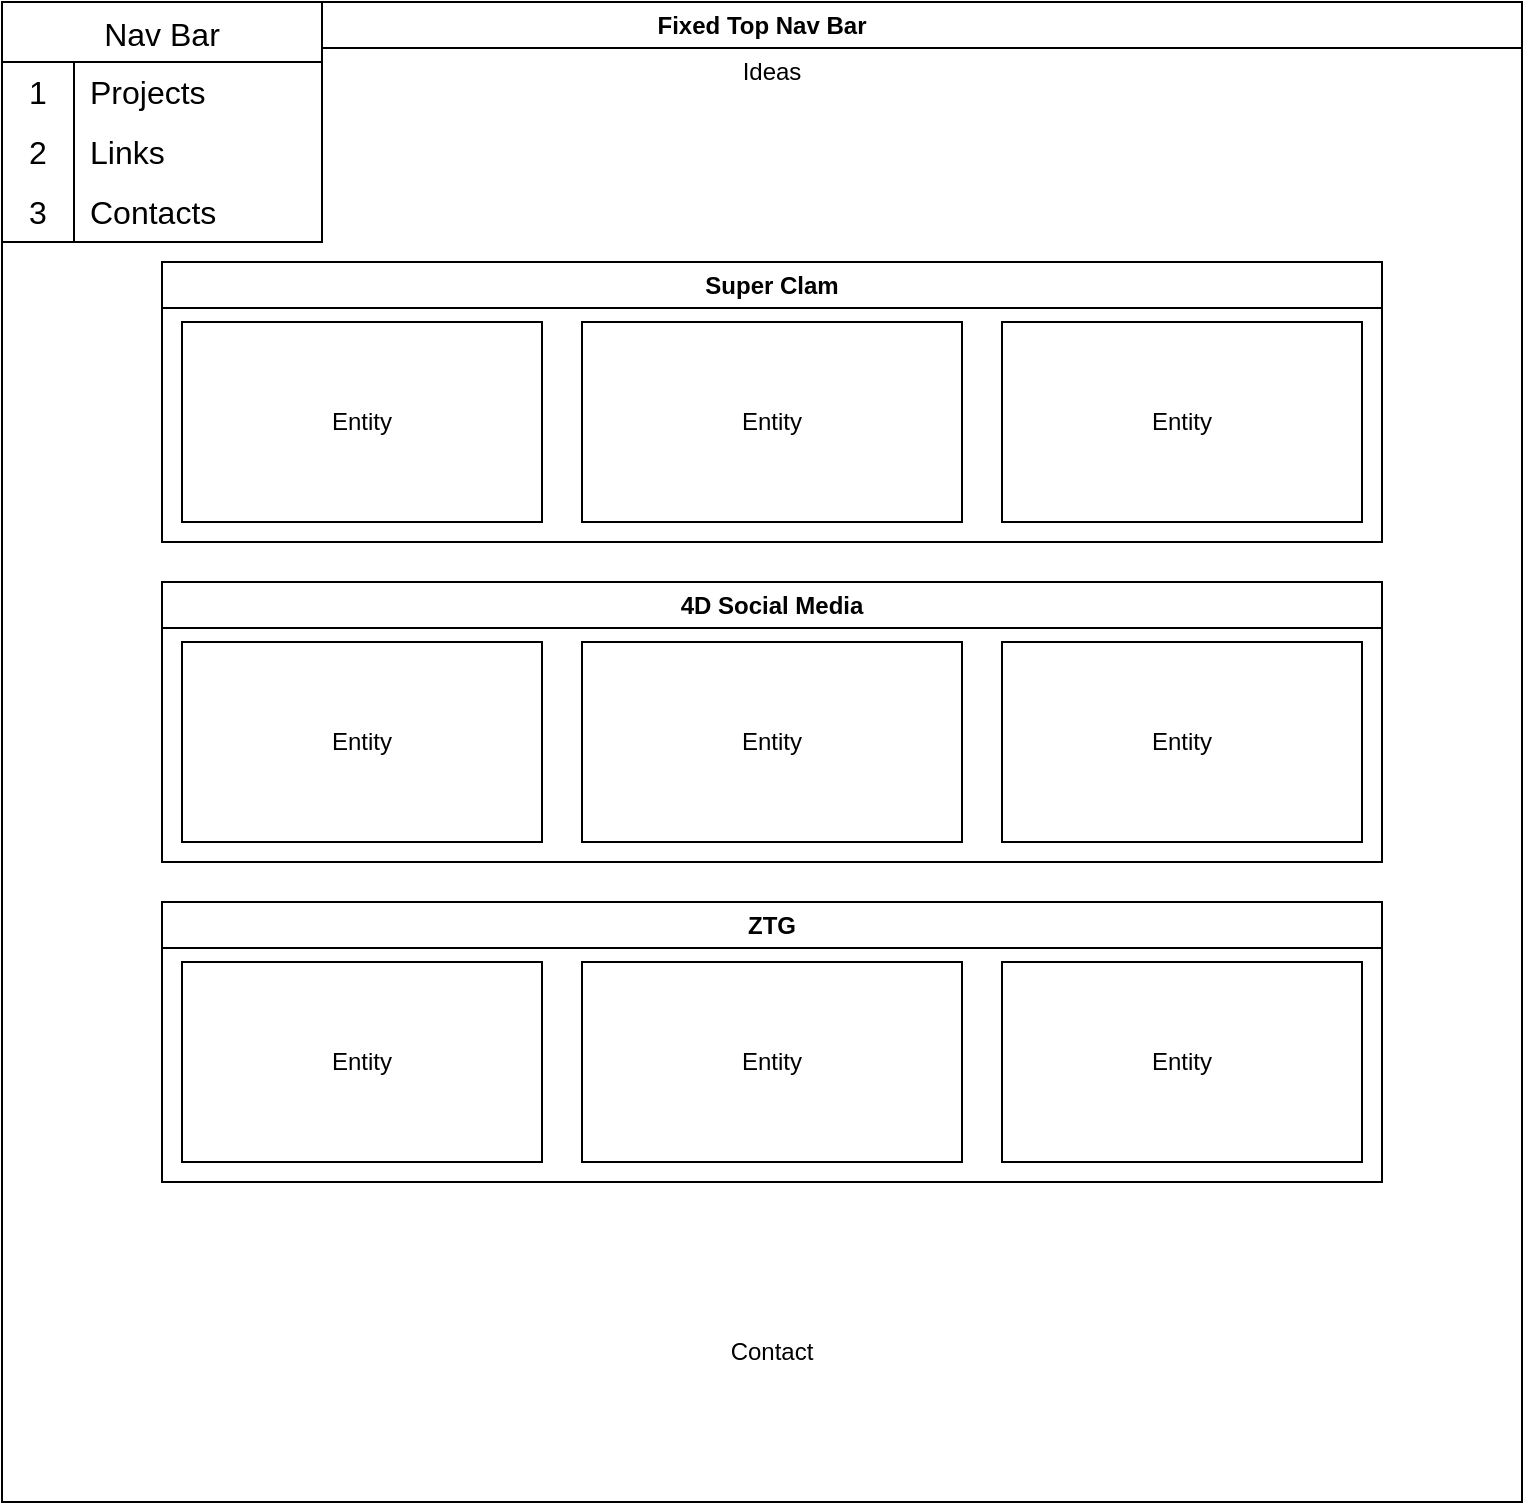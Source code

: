 <mxfile version="28.1.0">
  <diagram name="Page-1" id="mZl_dv6M6F0q-DWZn7aN">
    <mxGraphModel dx="1042" dy="527" grid="1" gridSize="10" guides="1" tooltips="1" connect="1" arrows="1" fold="1" page="1" pageScale="1" pageWidth="850" pageHeight="1100" math="0" shadow="0">
      <root>
        <mxCell id="0" />
        <mxCell id="1" parent="0" />
        <mxCell id="75gAX3Yvoy_RMpak__Cr-1" value="Fixed Top Nav Bar" style="swimlane;whiteSpace=wrap;html=1;" vertex="1" parent="1">
          <mxGeometry x="40" y="10" width="760" height="750" as="geometry" />
        </mxCell>
        <mxCell id="75gAX3Yvoy_RMpak__Cr-13" value="Ideas" style="text;html=1;align=center;verticalAlign=middle;whiteSpace=wrap;rounded=0;" vertex="1" parent="75gAX3Yvoy_RMpak__Cr-1">
          <mxGeometry x="355" y="20" width="60" height="30" as="geometry" />
        </mxCell>
        <mxCell id="75gAX3Yvoy_RMpak__Cr-15" value="Carousel" style="text;html=1;align=center;verticalAlign=middle;whiteSpace=wrap;rounded=0;" vertex="1" parent="75gAX3Yvoy_RMpak__Cr-1">
          <mxGeometry x="350" y="190" width="60" height="30" as="geometry" />
        </mxCell>
        <mxCell id="75gAX3Yvoy_RMpak__Cr-2" value="Nav Bar" style="shape=table;startSize=30;container=1;collapsible=0;childLayout=tableLayout;fixedRows=1;rowLines=0;fontStyle=0;strokeColor=default;fontSize=16;fillColor=default;" vertex="1" parent="75gAX3Yvoy_RMpak__Cr-1">
          <mxGeometry width="160" height="120" as="geometry" />
        </mxCell>
        <mxCell id="75gAX3Yvoy_RMpak__Cr-3" value="" style="shape=tableRow;horizontal=0;startSize=0;swimlaneHead=0;swimlaneBody=0;top=0;left=0;bottom=0;right=0;collapsible=0;dropTarget=0;fillColor=none;points=[[0,0.5],[1,0.5]];portConstraint=eastwest;strokeColor=inherit;fontSize=16;" vertex="1" parent="75gAX3Yvoy_RMpak__Cr-2">
          <mxGeometry y="30" width="160" height="30" as="geometry" />
        </mxCell>
        <mxCell id="75gAX3Yvoy_RMpak__Cr-4" value="1" style="shape=partialRectangle;html=1;whiteSpace=wrap;connectable=0;fillColor=none;top=0;left=0;bottom=0;right=0;overflow=hidden;pointerEvents=1;strokeColor=inherit;fontSize=16;" vertex="1" parent="75gAX3Yvoy_RMpak__Cr-3">
          <mxGeometry width="36" height="30" as="geometry">
            <mxRectangle width="36" height="30" as="alternateBounds" />
          </mxGeometry>
        </mxCell>
        <mxCell id="75gAX3Yvoy_RMpak__Cr-5" value="Projects" style="shape=partialRectangle;html=1;whiteSpace=wrap;connectable=0;fillColor=none;top=0;left=0;bottom=0;right=0;align=left;spacingLeft=6;overflow=hidden;strokeColor=inherit;fontSize=16;" vertex="1" parent="75gAX3Yvoy_RMpak__Cr-3">
          <mxGeometry x="36" width="124" height="30" as="geometry">
            <mxRectangle width="124" height="30" as="alternateBounds" />
          </mxGeometry>
        </mxCell>
        <mxCell id="75gAX3Yvoy_RMpak__Cr-6" value="" style="shape=tableRow;horizontal=0;startSize=0;swimlaneHead=0;swimlaneBody=0;top=0;left=0;bottom=0;right=0;collapsible=0;dropTarget=0;fillColor=none;points=[[0,0.5],[1,0.5]];portConstraint=eastwest;strokeColor=inherit;fontSize=16;" vertex="1" parent="75gAX3Yvoy_RMpak__Cr-2">
          <mxGeometry y="60" width="160" height="30" as="geometry" />
        </mxCell>
        <mxCell id="75gAX3Yvoy_RMpak__Cr-7" value="2" style="shape=partialRectangle;html=1;whiteSpace=wrap;connectable=0;fillColor=none;top=0;left=0;bottom=0;right=0;overflow=hidden;strokeColor=inherit;fontSize=16;" vertex="1" parent="75gAX3Yvoy_RMpak__Cr-6">
          <mxGeometry width="36" height="30" as="geometry">
            <mxRectangle width="36" height="30" as="alternateBounds" />
          </mxGeometry>
        </mxCell>
        <mxCell id="75gAX3Yvoy_RMpak__Cr-8" value="Links" style="shape=partialRectangle;html=1;whiteSpace=wrap;connectable=0;fillColor=none;top=0;left=0;bottom=0;right=0;align=left;spacingLeft=6;overflow=hidden;strokeColor=inherit;fontSize=16;" vertex="1" parent="75gAX3Yvoy_RMpak__Cr-6">
          <mxGeometry x="36" width="124" height="30" as="geometry">
            <mxRectangle width="124" height="30" as="alternateBounds" />
          </mxGeometry>
        </mxCell>
        <mxCell id="75gAX3Yvoy_RMpak__Cr-9" value="" style="shape=tableRow;horizontal=0;startSize=0;swimlaneHead=0;swimlaneBody=0;top=0;left=0;bottom=0;right=0;collapsible=0;dropTarget=0;fillColor=none;points=[[0,0.5],[1,0.5]];portConstraint=eastwest;strokeColor=inherit;fontSize=16;" vertex="1" parent="75gAX3Yvoy_RMpak__Cr-2">
          <mxGeometry y="90" width="160" height="30" as="geometry" />
        </mxCell>
        <mxCell id="75gAX3Yvoy_RMpak__Cr-10" value="3" style="shape=partialRectangle;html=1;whiteSpace=wrap;connectable=0;fillColor=none;top=0;left=0;bottom=0;right=0;overflow=hidden;strokeColor=inherit;fontSize=16;" vertex="1" parent="75gAX3Yvoy_RMpak__Cr-9">
          <mxGeometry width="36" height="30" as="geometry">
            <mxRectangle width="36" height="30" as="alternateBounds" />
          </mxGeometry>
        </mxCell>
        <mxCell id="75gAX3Yvoy_RMpak__Cr-11" value="Contacts" style="shape=partialRectangle;html=1;whiteSpace=wrap;connectable=0;fillColor=none;top=0;left=0;bottom=0;right=0;align=left;spacingLeft=6;overflow=hidden;strokeColor=inherit;fontSize=16;" vertex="1" parent="75gAX3Yvoy_RMpak__Cr-9">
          <mxGeometry x="36" width="124" height="30" as="geometry">
            <mxRectangle width="124" height="30" as="alternateBounds" />
          </mxGeometry>
        </mxCell>
        <mxCell id="75gAX3Yvoy_RMpak__Cr-22" value="Super Clam" style="swimlane;whiteSpace=wrap;html=1;" vertex="1" parent="75gAX3Yvoy_RMpak__Cr-1">
          <mxGeometry x="80" y="130" width="610" height="140" as="geometry" />
        </mxCell>
        <mxCell id="75gAX3Yvoy_RMpak__Cr-25" value="Entity" style="whiteSpace=wrap;html=1;align=center;" vertex="1" parent="75gAX3Yvoy_RMpak__Cr-22">
          <mxGeometry x="10" y="30" width="180" height="100" as="geometry" />
        </mxCell>
        <mxCell id="75gAX3Yvoy_RMpak__Cr-26" value="Entity" style="whiteSpace=wrap;html=1;align=center;" vertex="1" parent="75gAX3Yvoy_RMpak__Cr-22">
          <mxGeometry x="210" y="30" width="190" height="100" as="geometry" />
        </mxCell>
        <mxCell id="75gAX3Yvoy_RMpak__Cr-27" value="Entity" style="whiteSpace=wrap;html=1;align=center;" vertex="1" parent="75gAX3Yvoy_RMpak__Cr-22">
          <mxGeometry x="420" y="30" width="180" height="100" as="geometry" />
        </mxCell>
        <mxCell id="75gAX3Yvoy_RMpak__Cr-23" value="4D Social Media" style="swimlane;whiteSpace=wrap;html=1;startSize=23;" vertex="1" parent="75gAX3Yvoy_RMpak__Cr-1">
          <mxGeometry x="80" y="290" width="610" height="140" as="geometry" />
        </mxCell>
        <mxCell id="75gAX3Yvoy_RMpak__Cr-28" value="Entity" style="whiteSpace=wrap;html=1;align=center;" vertex="1" parent="75gAX3Yvoy_RMpak__Cr-23">
          <mxGeometry x="210" y="30" width="190" height="100" as="geometry" />
        </mxCell>
        <mxCell id="75gAX3Yvoy_RMpak__Cr-29" value="Entity" style="whiteSpace=wrap;html=1;align=center;" vertex="1" parent="75gAX3Yvoy_RMpak__Cr-23">
          <mxGeometry x="420" y="30" width="180" height="100" as="geometry" />
        </mxCell>
        <mxCell id="75gAX3Yvoy_RMpak__Cr-30" value="Entity" style="whiteSpace=wrap;html=1;align=center;" vertex="1" parent="75gAX3Yvoy_RMpak__Cr-23">
          <mxGeometry x="10" y="30" width="180" height="100" as="geometry" />
        </mxCell>
        <mxCell id="75gAX3Yvoy_RMpak__Cr-24" value="ZTG" style="swimlane;whiteSpace=wrap;html=1;startSize=23;" vertex="1" parent="75gAX3Yvoy_RMpak__Cr-1">
          <mxGeometry x="80" y="450" width="610" height="140" as="geometry" />
        </mxCell>
        <mxCell id="75gAX3Yvoy_RMpak__Cr-31" value="Entity" style="whiteSpace=wrap;html=1;align=center;" vertex="1" parent="75gAX3Yvoy_RMpak__Cr-24">
          <mxGeometry x="10" y="30" width="180" height="100" as="geometry" />
        </mxCell>
        <mxCell id="75gAX3Yvoy_RMpak__Cr-32" value="Entity" style="whiteSpace=wrap;html=1;align=center;" vertex="1" parent="75gAX3Yvoy_RMpak__Cr-24">
          <mxGeometry x="210" y="30" width="190" height="100" as="geometry" />
        </mxCell>
        <mxCell id="75gAX3Yvoy_RMpak__Cr-33" value="Entity" style="whiteSpace=wrap;html=1;align=center;" vertex="1" parent="75gAX3Yvoy_RMpak__Cr-24">
          <mxGeometry x="420" y="30" width="180" height="100" as="geometry" />
        </mxCell>
        <mxCell id="75gAX3Yvoy_RMpak__Cr-34" value="Contact" style="text;html=1;align=center;verticalAlign=middle;whiteSpace=wrap;rounded=0;" vertex="1" parent="75gAX3Yvoy_RMpak__Cr-1">
          <mxGeometry x="355" y="660" width="60" height="30" as="geometry" />
        </mxCell>
      </root>
    </mxGraphModel>
  </diagram>
</mxfile>
